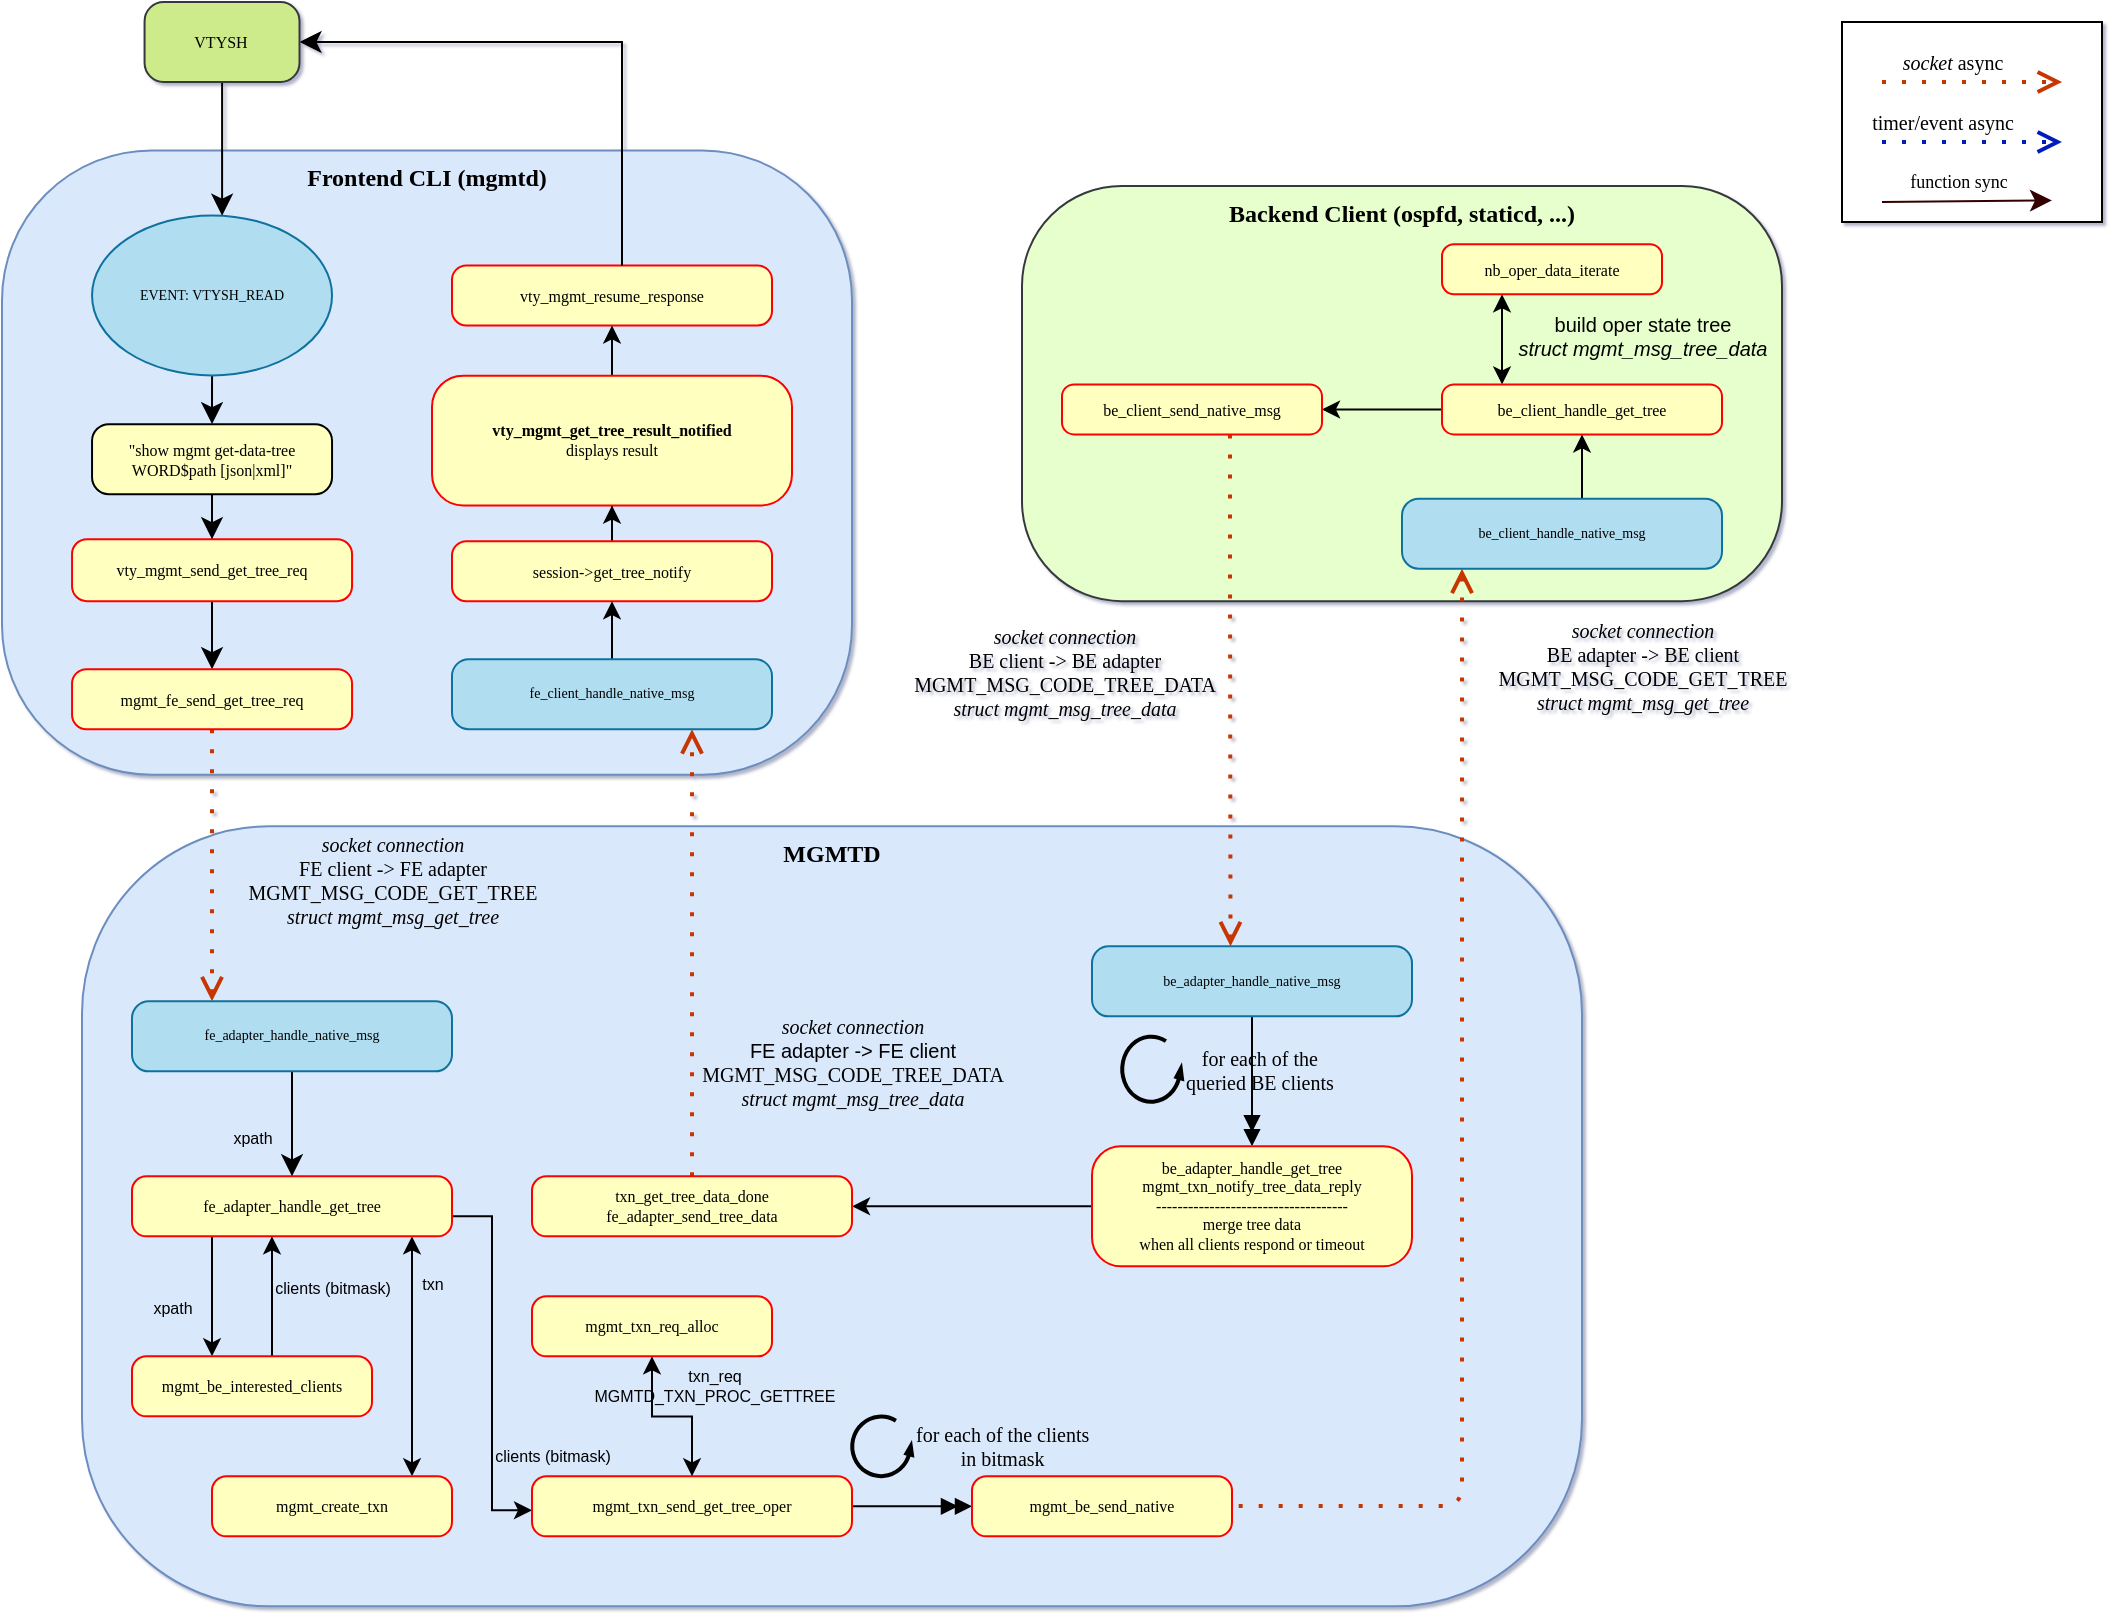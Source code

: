 <mxfile version="21.6.1" type="device">
  <diagram name="Page-1" id="58cdce13-f638-feb5-8d6f-7d28b1aa9fa0">
    <mxGraphModel dx="1523" dy="886" grid="1" gridSize="10" guides="1" tooltips="1" connect="1" arrows="1" fold="1" page="1" pageScale="1" pageWidth="1100" pageHeight="850" background="none" math="0" shadow="1">
      <root>
        <mxCell id="0" />
        <mxCell id="1" parent="0" />
        <mxCell id="kVfNefTpehhSeJQHV--9-92" value="&lt;div style=&quot;font-size: 12px;&quot;&gt;Frontend CLI (mgmtd)&lt;/div&gt;" style="rounded=1;whiteSpace=wrap;html=1;arcSize=24;fillColor=#dae8fc;strokeColor=#6c8ebf;shadow=0;comic=0;labelBackgroundColor=none;fontFamily=Verdana;fontSize=12;align=center;verticalAlign=top;fontStyle=1" vertex="1" parent="1">
          <mxGeometry x="10" y="84.21" width="425" height="312.17" as="geometry" />
        </mxCell>
        <mxCell id="kVfNefTpehhSeJQHV--9-30" value="&lt;div style=&quot;font-size: 12px;&quot;&gt;MGMTD&lt;/div&gt;" style="rounded=1;whiteSpace=wrap;html=1;arcSize=24;fillColor=#dae8fc;strokeColor=#6c8ebf;shadow=0;comic=0;labelBackgroundColor=none;fontFamily=Verdana;fontSize=12;align=center;verticalAlign=top;fontStyle=1" vertex="1" parent="1">
          <mxGeometry x="50" y="422.17" width="750" height="390" as="geometry" />
        </mxCell>
        <mxCell id="lldLKuc6OoWEgdetZcLS-6" style="edgeStyle=orthogonalEdgeStyle;rounded=0;orthogonalLoop=1;jettySize=auto;html=1;" parent="1" source="lldLKuc6OoWEgdetZcLS-3" target="lldLKuc6OoWEgdetZcLS-4" edge="1">
          <mxGeometry relative="1" as="geometry">
            <Array as="points">
              <mxPoint x="115" y="667.17" />
              <mxPoint x="115" y="667.17" />
            </Array>
            <mxPoint x="385.003" y="627.17" as="sourcePoint" />
            <mxPoint x="385.93" y="717.17" as="targetPoint" />
          </mxGeometry>
        </mxCell>
        <mxCell id="lldLKuc6OoWEgdetZcLS-10" value="xpath" style="edgeLabel;html=1;align=center;verticalAlign=middle;resizable=0;points=[];labelBackgroundColor=none;fontSize=8;" parent="lldLKuc6OoWEgdetZcLS-6" vertex="1" connectable="0">
          <mxGeometry x="0.062" y="2" relative="1" as="geometry">
            <mxPoint x="-22" y="4" as="offset" />
          </mxGeometry>
        </mxCell>
        <mxCell id="kVfNefTpehhSeJQHV--9-4" style="edgeStyle=orthogonalEdgeStyle;rounded=0;orthogonalLoop=1;jettySize=auto;html=1;endArrow=classic;endFill=1;startArrow=classic;startFill=1;" edge="1" parent="1" source="lldLKuc6OoWEgdetZcLS-3" target="kVfNefTpehhSeJQHV--9-3">
          <mxGeometry relative="1" as="geometry">
            <Array as="points">
              <mxPoint x="215" y="717.17" />
              <mxPoint x="215" y="717.17" />
            </Array>
          </mxGeometry>
        </mxCell>
        <mxCell id="kVfNefTpehhSeJQHV--9-6" value="txn" style="edgeLabel;html=1;align=center;verticalAlign=middle;resizable=0;points=[];fontSize=8;labelBackgroundColor=none;" vertex="1" connectable="0" parent="kVfNefTpehhSeJQHV--9-4">
          <mxGeometry x="-0.168" y="-2" relative="1" as="geometry">
            <mxPoint x="12" y="-26" as="offset" />
          </mxGeometry>
        </mxCell>
        <mxCell id="kVfNefTpehhSeJQHV--9-8" style="edgeStyle=orthogonalEdgeStyle;rounded=0;orthogonalLoop=1;jettySize=auto;html=1;fontFamily=Helvetica;fontSize=8;fontColor=default;" edge="1" parent="1" source="lldLKuc6OoWEgdetZcLS-3" target="kVfNefTpehhSeJQHV--9-7">
          <mxGeometry relative="1" as="geometry">
            <Array as="points">
              <mxPoint x="255" y="617.17" />
              <mxPoint x="255" y="764.17" />
            </Array>
          </mxGeometry>
        </mxCell>
        <mxCell id="kVfNefTpehhSeJQHV--9-10" value="clients (bitmask)" style="edgeLabel;html=1;align=center;verticalAlign=middle;resizable=0;points=[];fontSize=8;fontFamily=Helvetica;fontColor=default;labelBackgroundColor=none;" vertex="1" connectable="0" parent="kVfNefTpehhSeJQHV--9-8">
          <mxGeometry x="-0.13" y="1" relative="1" as="geometry">
            <mxPoint x="29" y="58" as="offset" />
          </mxGeometry>
        </mxCell>
        <mxCell id="lldLKuc6OoWEgdetZcLS-3" value="fe_adapter_handle_get_tree" style="rounded=1;whiteSpace=wrap;html=1;arcSize=24;fillColor=#ffffc0;strokeColor=#ff0000;shadow=0;comic=0;labelBackgroundColor=none;fontFamily=Verdana;fontSize=8;align=center;fontColor=#000000;" parent="1" vertex="1">
          <mxGeometry x="75" y="597.17" width="160" height="30" as="geometry" />
        </mxCell>
        <mxCell id="kVfNefTpehhSeJQHV--9-73" style="edgeStyle=orthogonalEdgeStyle;rounded=0;orthogonalLoop=1;jettySize=auto;html=1;fontFamily=Helvetica;fontSize=8;fontColor=default;endArrow=doubleBlock;endFill=1;" edge="1" parent="1" source="kVfNefTpehhSeJQHV--9-46" target="kVfNefTpehhSeJQHV--9-72">
          <mxGeometry relative="1" as="geometry">
            <mxPoint x="535.037" y="593.17" as="sourcePoint" />
          </mxGeometry>
        </mxCell>
        <mxCell id="kVfNefTpehhSeJQHV--9-77" style="edgeStyle=orthogonalEdgeStyle;rounded=0;orthogonalLoop=1;jettySize=auto;html=1;fontFamily=Helvetica;fontSize=8;fontColor=default;" edge="1" parent="1" source="kVfNefTpehhSeJQHV--9-72" target="kVfNefTpehhSeJQHV--9-76">
          <mxGeometry relative="1" as="geometry" />
        </mxCell>
        <mxCell id="kVfNefTpehhSeJQHV--9-72" value="be_adapter_handle_get_tree&lt;br&gt;mgmt_txn_notify_tree_data_reply&lt;br&gt;------------------------------------&lt;br&gt;merge tree data&lt;br&gt;when all clients respond or timeout" style="rounded=1;whiteSpace=wrap;html=1;arcSize=24;fillColor=#ffffc0;strokeColor=#ff0000;shadow=0;comic=0;labelBackgroundColor=none;fontFamily=Verdana;fontSize=8;align=center;fontColor=#000000;" vertex="1" parent="1">
          <mxGeometry x="555" y="582.17" width="160" height="60" as="geometry" />
        </mxCell>
        <mxCell id="kVfNefTpehhSeJQHV--9-19" style="edgeStyle=orthogonalEdgeStyle;rounded=0;orthogonalLoop=1;jettySize=auto;html=1;fontFamily=Helvetica;fontSize=8;fontColor=default;endArrow=doubleBlock;endFill=1;" edge="1" parent="1" source="kVfNefTpehhSeJQHV--9-7" target="kVfNefTpehhSeJQHV--9-11">
          <mxGeometry relative="1" as="geometry" />
        </mxCell>
        <mxCell id="kVfNefTpehhSeJQHV--9-7" value="mgmt_txn_send_get_tree_oper" style="rounded=1;whiteSpace=wrap;html=1;arcSize=24;fillColor=#ffffc0;strokeColor=#ff0000;shadow=0;comic=0;labelBackgroundColor=none;fontFamily=Verdana;fontSize=8;align=center;fontColor=#000000;" vertex="1" parent="1">
          <mxGeometry x="275" y="747.17" width="160" height="30" as="geometry" />
        </mxCell>
        <mxCell id="kVfNefTpehhSeJQHV--9-11" value="mgmt_be_send_native" style="rounded=1;whiteSpace=wrap;html=1;arcSize=24;fillColor=#ffffc0;strokeColor=#ff0000;shadow=0;comic=0;labelBackgroundColor=none;fontFamily=Verdana;fontSize=8;align=center;fontColor=#000000;" vertex="1" parent="1">
          <mxGeometry x="495" y="747.17" width="130" height="30" as="geometry" />
        </mxCell>
        <mxCell id="kVfNefTpehhSeJQHV--9-83" style="edgeStyle=orthogonalEdgeStyle;rounded=1;orthogonalLoop=1;jettySize=auto;html=1;fontFamily=Verdana;fontSize=12;fontColor=default;labelBackgroundColor=none;endArrow=open;strokeColor=#C73500;startSize=8;endSize=8;dashed=1;dashPattern=1 4;strokeWidth=2;fillColor=#fa6800;" edge="1" parent="1" source="kVfNefTpehhSeJQHV--9-76" target="kVfNefTpehhSeJQHV--9-82">
          <mxGeometry relative="1" as="geometry">
            <mxPoint x="320" y="543.75" as="sourcePoint" />
            <mxPoint x="300.037" y="326.25" as="targetPoint" />
            <Array as="points">
              <mxPoint x="320" y="600" />
              <mxPoint x="320" y="600" />
            </Array>
          </mxGeometry>
        </mxCell>
        <mxCell id="kVfNefTpehhSeJQHV--9-84" value="&lt;i style=&quot;border-color: var(--border-color); font-family: Verdana; font-size: 10px;&quot;&gt;socket connection&lt;br style=&quot;border-color: var(--border-color);&quot;&gt;&lt;/i&gt;&lt;font style=&quot;font-size: 10px;&quot;&gt;FE adapter -&amp;gt; FE client&lt;br style=&quot;border-color: var(--border-color); font-family: Verdana;&quot;&gt;&lt;/font&gt;&lt;span style=&quot;font-family: Verdana; font-size: 10px;&quot;&gt;MGMT_MSG_CODE_TREE_DATA&lt;/span&gt;&lt;br style=&quot;border-color: var(--border-color); font-family: Verdana; font-size: 10px;&quot;&gt;&lt;i style=&quot;border-color: var(--border-color); font-family: Verdana; font-size: 10px;&quot;&gt;struct mgmt_msg_tree_data&lt;/i&gt;" style="edgeLabel;html=1;align=center;verticalAlign=middle;resizable=0;points=[];fontSize=8;fontFamily=Helvetica;fontColor=default;labelBackgroundColor=none;" vertex="1" connectable="0" parent="kVfNefTpehhSeJQHV--9-83">
          <mxGeometry x="0.5" relative="1" as="geometry">
            <mxPoint x="80" y="110" as="offset" />
          </mxGeometry>
        </mxCell>
        <mxCell id="kVfNefTpehhSeJQHV--9-76" value="txn_get_tree_data_done&lt;br&gt;fe_adapter_send_tree_data" style="rounded=1;whiteSpace=wrap;html=1;arcSize=24;fillColor=#ffffc0;strokeColor=#ff0000;shadow=0;comic=0;labelBackgroundColor=none;fontFamily=Verdana;fontSize=8;align=center;fontColor=#000000;" vertex="1" parent="1">
          <mxGeometry x="275" y="597.17" width="160" height="30" as="geometry" />
        </mxCell>
        <mxCell id="kVfNefTpehhSeJQHV--9-88" style="edgeStyle=orthogonalEdgeStyle;rounded=0;orthogonalLoop=1;jettySize=auto;html=1;fontFamily=Helvetica;fontSize=8;fontColor=default;" edge="1" parent="1" source="kVfNefTpehhSeJQHV--9-85" target="kVfNefTpehhSeJQHV--9-86">
          <mxGeometry relative="1" as="geometry" />
        </mxCell>
        <mxCell id="kVfNefTpehhSeJQHV--9-85" value="session-&amp;gt;get_tree_notify" style="rounded=1;whiteSpace=wrap;html=1;arcSize=24;fillColor=#ffffc0;strokeColor=#ff0000;shadow=0;comic=0;labelBackgroundColor=none;fontFamily=Verdana;fontSize=8;align=center;fontColor=#000000;" vertex="1" parent="1">
          <mxGeometry x="235" y="279.59" width="160" height="30" as="geometry" />
        </mxCell>
        <mxCell id="kVfNefTpehhSeJQHV--9-90" value="vty_mgmt_resume_response" style="rounded=1;whiteSpace=wrap;html=1;arcSize=24;fillColor=#ffffc0;strokeColor=#ff0000;shadow=0;comic=0;labelBackgroundColor=none;fontFamily=Verdana;fontSize=8;align=center;fontColor=#000000;" vertex="1" parent="1">
          <mxGeometry x="235" y="141.71" width="160" height="30" as="geometry" />
        </mxCell>
        <mxCell id="kVfNefTpehhSeJQHV--9-91" style="edgeStyle=orthogonalEdgeStyle;rounded=0;orthogonalLoop=1;jettySize=auto;html=1;fontFamily=Helvetica;fontSize=8;fontColor=default;" edge="1" parent="1" source="kVfNefTpehhSeJQHV--9-86" target="kVfNefTpehhSeJQHV--9-90">
          <mxGeometry relative="1" as="geometry" />
        </mxCell>
        <mxCell id="kVfNefTpehhSeJQHV--9-86" value="&lt;b&gt;vty_mgmt_get_tree_result_notified&lt;br&gt;&lt;/b&gt;displays result&lt;br&gt;" style="rounded=1;whiteSpace=wrap;html=1;arcSize=24;fillColor=#ffffc0;strokeColor=#ff0000;shadow=0;comic=0;labelBackgroundColor=none;fontFamily=Verdana;fontSize=8;align=center;fontColor=#000000;" vertex="1" parent="1">
          <mxGeometry x="225" y="196.82" width="180" height="64.93" as="geometry" />
        </mxCell>
        <mxCell id="lldLKuc6OoWEgdetZcLS-9" style="edgeStyle=orthogonalEdgeStyle;rounded=0;orthogonalLoop=1;jettySize=auto;html=1;" parent="1" edge="1" target="lldLKuc6OoWEgdetZcLS-3" source="lldLKuc6OoWEgdetZcLS-4">
          <mxGeometry relative="1" as="geometry">
            <mxPoint x="445" y="414.38" as="sourcePoint" />
            <mxPoint x="445" y="507.17" as="targetPoint" />
            <Array as="points">
              <mxPoint x="145" y="667.17" />
              <mxPoint x="145" y="667.17" />
            </Array>
          </mxGeometry>
        </mxCell>
        <mxCell id="lldLKuc6OoWEgdetZcLS-11" value="clients (bitmask)" style="edgeLabel;html=1;align=center;verticalAlign=middle;resizable=0;points=[];fontSize=8;fontFamily=Helvetica;fontColor=default;labelBackgroundColor=none;" parent="lldLKuc6OoWEgdetZcLS-9" vertex="1" connectable="0">
          <mxGeometry x="-0.143" y="-1" relative="1" as="geometry">
            <mxPoint x="29" y="-9" as="offset" />
          </mxGeometry>
        </mxCell>
        <mxCell id="lldLKuc6OoWEgdetZcLS-4" value="mgmt_be_interested_clients" style="rounded=1;whiteSpace=wrap;html=1;arcSize=24;fillColor=#ffffc0;strokeColor=#ff0000;shadow=0;comic=0;labelBackgroundColor=none;fontFamily=Verdana;fontSize=8;align=center;fontColor=#000000;" parent="1" vertex="1">
          <mxGeometry x="75" y="687.17" width="120" height="30" as="geometry" />
        </mxCell>
        <mxCell id="nUYlmBzm2YxJIW5L2hvB-90" value="" style="edgeStyle=orthogonalEdgeStyle;shape=connector;rounded=0;orthogonalLoop=1;jettySize=auto;html=1;labelBackgroundColor=default;strokeColor=default;fontFamily=Helvetica;fontSize=11;fontColor=default;endArrow=classic;startSize=8;endSize=8;entryX=0.5;entryY=0;entryDx=0;entryDy=0;endFill=1;" parent="1" source="nUYlmBzm2YxJIW5L2hvB-78" target="nUYlmBzm2YxJIW5L2hvB-84" edge="1">
          <mxGeometry relative="1" as="geometry" />
        </mxCell>
        <mxCell id="nUYlmBzm2YxJIW5L2hvB-78" value="vty_mgmt_send_get_tree_req" style="rounded=1;whiteSpace=wrap;html=1;arcSize=24;fillColor=#ffffc0;strokeColor=#ff0000;shadow=0;comic=0;labelBackgroundColor=none;fontFamily=Verdana;fontSize=8;fontColor=#000000;align=center;" parent="1" vertex="1">
          <mxGeometry x="45.02" y="278.59" width="140" height="31" as="geometry" />
        </mxCell>
        <mxCell id="nUYlmBzm2YxJIW5L2hvB-88" value="" style="edgeStyle=orthogonalEdgeStyle;shape=connector;rounded=1;orthogonalLoop=1;jettySize=auto;html=1;labelBackgroundColor=none;strokeColor=#C73500;fontFamily=Verdana;fontSize=12;fontColor=default;endArrow=open;startSize=8;endSize=8;dashed=1;dashPattern=1 4;strokeWidth=2;fillColor=#fa6800;" parent="1" source="nUYlmBzm2YxJIW5L2hvB-84" target="nUYlmBzm2YxJIW5L2hvB-87" edge="1">
          <mxGeometry relative="1" as="geometry">
            <mxPoint x="540" y="715" as="targetPoint" />
            <Array as="points">
              <mxPoint x="115" y="470" />
              <mxPoint x="115" y="470" />
            </Array>
          </mxGeometry>
        </mxCell>
        <mxCell id="nUYlmBzm2YxJIW5L2hvB-89" value="&lt;i style=&quot;font-size: 10px;&quot;&gt;socket connection&lt;br style=&quot;font-size: 10px;&quot;&gt;&lt;/i&gt;FE client -&amp;gt; FE adapter&lt;br&gt;MGMT_MSG_CODE_GET_TREE&lt;br&gt;&lt;i&gt;struct mgmt_msg_get_tree&lt;/i&gt;" style="edgeLabel;html=1;align=center;verticalAlign=middle;resizable=0;points=[];fontSize=10;fontFamily=Verdana;fontColor=default;labelBackgroundColor=none;" parent="nUYlmBzm2YxJIW5L2hvB-88" vertex="1" connectable="0">
          <mxGeometry x="-0.046" y="1" relative="1" as="geometry">
            <mxPoint x="89" y="10" as="offset" />
          </mxGeometry>
        </mxCell>
        <mxCell id="nUYlmBzm2YxJIW5L2hvB-84" value="mgmt_fe_send_get_tree_req" style="rounded=1;whiteSpace=wrap;html=1;arcSize=24;fillColor=#ffffc0;strokeColor=#ff0000;shadow=0;comic=0;labelBackgroundColor=none;fontFamily=Verdana;fontSize=8;fontColor=#000000;align=center;" parent="1" vertex="1">
          <mxGeometry x="45.02" y="343.59" width="140" height="30" as="geometry" />
        </mxCell>
        <mxCell id="nUYlmBzm2YxJIW5L2hvB-93" value="" style="edgeStyle=orthogonalEdgeStyle;shape=connector;rounded=0;orthogonalLoop=1;jettySize=auto;html=1;labelBackgroundColor=default;strokeColor=default;fontFamily=Helvetica;fontSize=11;fontColor=default;endArrow=classic;startSize=8;endSize=8;endFill=1;" parent="1" source="nUYlmBzm2YxJIW5L2hvB-87" target="lldLKuc6OoWEgdetZcLS-3" edge="1">
          <mxGeometry relative="1" as="geometry">
            <mxPoint x="532.805" y="564.41" as="targetPoint" />
          </mxGeometry>
        </mxCell>
        <mxCell id="lldLKuc6OoWEgdetZcLS-5" value="xpath" style="edgeLabel;html=1;align=center;verticalAlign=middle;resizable=0;points=[];fontSize=8;labelBackgroundColor=none;" parent="nUYlmBzm2YxJIW5L2hvB-93" vertex="1" connectable="0">
          <mxGeometry x="-0.29" y="1" relative="1" as="geometry">
            <mxPoint x="-21" y="15" as="offset" />
          </mxGeometry>
        </mxCell>
        <mxCell id="nUYlmBzm2YxJIW5L2hvB-87" value="fe_adapter_handle_native_msg" style="rounded=1;whiteSpace=wrap;html=1;arcSize=24;fillColor=#b1ddf0;strokeColor=#10739e;shadow=0;comic=0;labelBackgroundColor=none;fontFamily=Verdana;fontSize=7;fontColor=default;align=center;" parent="1" vertex="1">
          <mxGeometry x="75" y="509.67" width="160" height="35" as="geometry" />
        </mxCell>
        <mxCell id="lldLKuc6OoWEgdetZcLS-2" style="edgeStyle=orthogonalEdgeStyle;rounded=0;orthogonalLoop=1;jettySize=auto;html=1;labelBackgroundColor=default;endArrow=classic;fontSize=11;fontFamily=Helvetica;strokeColor=default;startSize=8;endSize=8;endFill=1;" parent="1" source="nUYlmBzm2YxJIW5L2hvB-245" target="nUYlmBzm2YxJIW5L2hvB-78" edge="1">
          <mxGeometry relative="1" as="geometry" />
        </mxCell>
        <mxCell id="nUYlmBzm2YxJIW5L2hvB-245" value="&quot;show mgmt get-data-tree WORD$path [json|xml]&quot;" style="rounded=1;whiteSpace=wrap;html=1;arcSize=24;fillColor=#ffffc0;strokeColor=default;shadow=0;comic=0;labelBackgroundColor=none;fontFamily=Verdana;fontSize=8;fontColor=#000000;align=center;strokeWidth=1;" parent="1" vertex="1">
          <mxGeometry x="55.02" y="221.07" width="120" height="35" as="geometry" />
        </mxCell>
        <mxCell id="nUYlmBzm2YxJIW5L2hvB-252" style="edgeStyle=orthogonalEdgeStyle;shape=connector;rounded=0;orthogonalLoop=1;jettySize=auto;html=1;labelBackgroundColor=default;strokeColor=default;fontFamily=Helvetica;fontSize=11;fontColor=default;endArrow=classic;startSize=8;endSize=8;endFill=1;" parent="1" source="nUYlmBzm2YxJIW5L2hvB-251" target="nUYlmBzm2YxJIW5L2hvB-245" edge="1">
          <mxGeometry relative="1" as="geometry" />
        </mxCell>
        <mxCell id="nUYlmBzm2YxJIW5L2hvB-251" value="EVENT: VTYSH_READ" style="ellipse;whiteSpace=wrap;html=1;fontFamily=Verdana;fontSize=7;fillColor=#b1ddf0;strokeColor=#10739e;" parent="1" vertex="1">
          <mxGeometry x="55.02" y="116.71" width="120" height="80" as="geometry" />
        </mxCell>
        <mxCell id="nUYlmBzm2YxJIW5L2hvB-275" style="edgeStyle=orthogonalEdgeStyle;shape=connector;rounded=0;orthogonalLoop=1;jettySize=auto;html=1;labelBackgroundColor=default;strokeColor=default;fontFamily=Helvetica;fontSize=11;fontColor=default;endArrow=classic;startSize=8;endSize=8;endFill=1;" parent="1" source="kVfNefTpehhSeJQHV--9-90" target="nUYlmBzm2YxJIW5L2hvB-268" edge="1">
          <mxGeometry relative="1" as="geometry">
            <Array as="points">
              <mxPoint x="320" y="30" />
            </Array>
            <mxPoint x="320.037" y="134.71" as="sourcePoint" />
            <mxPoint x="158.76" y="20" as="targetPoint" />
          </mxGeometry>
        </mxCell>
        <mxCell id="nUYlmBzm2YxJIW5L2hvB-269" style="edgeStyle=orthogonalEdgeStyle;shape=connector;rounded=0;orthogonalLoop=1;jettySize=auto;html=1;labelBackgroundColor=default;strokeColor=default;fontFamily=Helvetica;fontSize=11;fontColor=default;endArrow=classic;startSize=8;endSize=8;jumpStyle=gap;endFill=1;" parent="1" source="nUYlmBzm2YxJIW5L2hvB-268" target="nUYlmBzm2YxJIW5L2hvB-251" edge="1">
          <mxGeometry relative="1" as="geometry">
            <Array as="points">
              <mxPoint x="120" y="95" />
              <mxPoint x="120" y="95" />
            </Array>
          </mxGeometry>
        </mxCell>
        <mxCell id="nUYlmBzm2YxJIW5L2hvB-268" value="&lt;div&gt;VTYSH&lt;/div&gt;" style="rounded=1;whiteSpace=wrap;html=1;arcSize=24;fillColor=#cdeb8b;strokeColor=#36393d;shadow=0;comic=0;labelBackgroundColor=none;fontFamily=Verdana;fontSize=8;align=center;" parent="1" vertex="1">
          <mxGeometry x="81.28" y="10" width="77.48" height="40" as="geometry" />
        </mxCell>
        <mxCell id="kVfNefTpehhSeJQHV--9-3" value="mgmt_create_txn" style="rounded=1;whiteSpace=wrap;html=1;arcSize=24;fillColor=#ffffc0;strokeColor=#ff0000;shadow=0;comic=0;labelBackgroundColor=none;fontFamily=Verdana;fontSize=8;align=center;fontColor=#000000;" vertex="1" parent="1">
          <mxGeometry x="115" y="747.17" width="120" height="30" as="geometry" />
        </mxCell>
        <mxCell id="kVfNefTpehhSeJQHV--9-12" value="mgmt_txn_req_alloc" style="rounded=1;whiteSpace=wrap;html=1;arcSize=24;fillColor=#ffffc0;strokeColor=#ff0000;shadow=0;comic=0;labelBackgroundColor=none;fontFamily=Verdana;fontSize=8;align=center;fontColor=#000000;" vertex="1" parent="1">
          <mxGeometry x="275" y="657.17" width="120" height="30" as="geometry" />
        </mxCell>
        <mxCell id="kVfNefTpehhSeJQHV--9-13" style="edgeStyle=orthogonalEdgeStyle;rounded=0;orthogonalLoop=1;jettySize=auto;html=1;endArrow=classic;endFill=1;startArrow=classic;startFill=1;" edge="1" parent="1" source="kVfNefTpehhSeJQHV--9-12" target="kVfNefTpehhSeJQHV--9-7">
          <mxGeometry relative="1" as="geometry">
            <mxPoint x="374.78" y="667.17" as="sourcePoint" />
            <mxPoint x="374.78" y="777.17" as="targetPoint" />
            <Array as="points" />
          </mxGeometry>
        </mxCell>
        <mxCell id="kVfNefTpehhSeJQHV--9-14" value="txn_req&lt;br&gt;MGMTD_TXN_PROC_GETTREE" style="edgeLabel;html=1;align=center;verticalAlign=middle;resizable=0;points=[];fontSize=8;labelBackgroundColor=none;" vertex="1" connectable="0" parent="kVfNefTpehhSeJQHV--9-13">
          <mxGeometry x="-0.168" y="-2" relative="1" as="geometry">
            <mxPoint x="27" y="-17" as="offset" />
          </mxGeometry>
        </mxCell>
        <mxCell id="kVfNefTpehhSeJQHV--9-18" value="&lt;div style=&quot;text-align: center;&quot;&gt;&lt;span style=&quot;background-color: initial;&quot;&gt;for each of the clients&lt;/span&gt;&lt;/div&gt;&lt;div style=&quot;text-align: center;&quot;&gt;&lt;span style=&quot;background-color: initial;&quot;&gt;in bitmask&lt;/span&gt;&lt;/div&gt;" style="verticalLabelPosition=middle;html=1;verticalAlign=middle;strokeWidth=2;shape=mxgraph.lean_mapping.physical_pull;pointerEvents=1;fontFamily=Verdana;fontSize=10;fontColor=default;labelPosition=right;align=left;horizontal=1;" vertex="1" parent="1">
          <mxGeometry x="435" y="717.17" width="30" height="30" as="geometry" />
        </mxCell>
        <mxCell id="kVfNefTpehhSeJQHV--9-41" value="be_client_send_native_msg" style="rounded=1;whiteSpace=wrap;html=1;arcSize=24;fillColor=#ffffc0;strokeColor=#ff0000;shadow=0;comic=0;labelBackgroundColor=none;fontFamily=Verdana;fontSize=8;align=center;fontColor=#000000;" vertex="1" parent="1">
          <mxGeometry x="700" y="186.42" width="130" height="25" as="geometry" />
        </mxCell>
        <mxCell id="kVfNefTpehhSeJQHV--9-46" value="be_adapter_handle_native_msg" style="rounded=1;whiteSpace=wrap;html=1;arcSize=24;fillColor=#b1ddf0;strokeColor=#10739e;shadow=0;comic=0;labelBackgroundColor=none;fontFamily=Verdana;fontSize=7;fontColor=default;align=center;" vertex="1" parent="1">
          <mxGeometry x="555" y="482.17" width="160" height="35" as="geometry" />
        </mxCell>
        <mxCell id="kVfNefTpehhSeJQHV--9-50" value="&lt;i style=&quot;font-size: 10px;&quot;&gt;socket connection&lt;br style=&quot;font-size: 10px;&quot;&gt;&lt;/i&gt;BE client -&amp;gt; BE adapter&lt;br&gt;MGMT_MSG_CODE_TREE_DATA&lt;br&gt;&lt;i&gt;struct mgmt_msg_tree_data&lt;/i&gt;" style="edgeLabel;html=1;align=center;verticalAlign=middle;resizable=0;points=[];fontSize=10;fontFamily=Verdana;fontColor=default;labelBackgroundColor=none;" vertex="1" connectable="0" parent="1">
          <mxGeometry x="519.997" y="343.594" as="geometry">
            <mxPoint x="21" y="1" as="offset" />
          </mxGeometry>
        </mxCell>
        <mxCell id="kVfNefTpehhSeJQHV--9-59" value="be_client_send_native_msg" style="rounded=1;whiteSpace=wrap;html=1;arcSize=24;fillColor=#ffffc0;strokeColor=#ff0000;shadow=0;comic=0;labelBackgroundColor=none;fontFamily=Verdana;fontSize=8;align=center;fontColor=#000000;" vertex="1" parent="1">
          <mxGeometry x="710" y="196.42" width="130" height="25" as="geometry" />
        </mxCell>
        <mxCell id="kVfNefTpehhSeJQHV--9-60" value="&lt;div style=&quot;font-size: 12px;&quot;&gt;Backend Client (ospfd, staticd, ...)&lt;/div&gt;" style="rounded=1;whiteSpace=wrap;html=1;arcSize=24;fillColor=#E6FFCC;strokeColor=#36393d;shadow=0;comic=0;labelBackgroundColor=none;fontFamily=Verdana;fontSize=12;align=center;verticalAlign=top;fontStyle=1" vertex="1" parent="1">
          <mxGeometry x="520" y="102.02" width="380" height="207.57" as="geometry" />
        </mxCell>
        <mxCell id="kVfNefTpehhSeJQHV--9-61" style="edgeStyle=orthogonalEdgeStyle;rounded=0;orthogonalLoop=1;jettySize=auto;html=1;fontFamily=Helvetica;fontSize=8;fontColor=default;startArrow=classic;startFill=1;" edge="1" parent="1" source="kVfNefTpehhSeJQHV--9-64" target="kVfNefTpehhSeJQHV--9-65">
          <mxGeometry relative="1" as="geometry">
            <Array as="points">
              <mxPoint x="760" y="186.2" />
              <mxPoint x="760" y="186.2" />
            </Array>
          </mxGeometry>
        </mxCell>
        <mxCell id="kVfNefTpehhSeJQHV--9-62" value="&lt;span style=&quot;font-style: normal;&quot;&gt;build oper state tree&lt;br&gt;&lt;/span&gt;struct mgmt_msg_tree_data" style="edgeLabel;html=1;align=center;verticalAlign=middle;resizable=0;points=[];fontSize=10;fontFamily=Helvetica;fontColor=default;labelBackgroundColor=none;fontStyle=2" vertex="1" connectable="0" parent="kVfNefTpehhSeJQHV--9-61">
          <mxGeometry x="0.038" y="1" relative="1" as="geometry">
            <mxPoint x="71" y="-1" as="offset" />
          </mxGeometry>
        </mxCell>
        <mxCell id="kVfNefTpehhSeJQHV--9-63" style="edgeStyle=orthogonalEdgeStyle;rounded=0;orthogonalLoop=1;jettySize=auto;html=1;fontFamily=Helvetica;fontSize=8;fontColor=default;" edge="1" parent="1" source="kVfNefTpehhSeJQHV--9-64" target="kVfNefTpehhSeJQHV--9-68">
          <mxGeometry relative="1" as="geometry">
            <Array as="points">
              <mxPoint x="710" y="213.63" />
              <mxPoint x="710" y="213.63" />
            </Array>
          </mxGeometry>
        </mxCell>
        <mxCell id="kVfNefTpehhSeJQHV--9-64" value="be_client_handle_get_tree" style="rounded=1;whiteSpace=wrap;html=1;arcSize=24;fillColor=#ffffc0;strokeColor=#ff0000;shadow=0;comic=0;labelBackgroundColor=none;fontFamily=Verdana;fontSize=8;align=center;fontColor=#000000;" vertex="1" parent="1">
          <mxGeometry x="730" y="201.2" width="140" height="25" as="geometry" />
        </mxCell>
        <mxCell id="kVfNefTpehhSeJQHV--9-65" value="nb_oper_data_iterate" style="rounded=1;whiteSpace=wrap;html=1;arcSize=24;fillColor=#ffffc0;strokeColor=#ff0000;shadow=0;comic=0;labelBackgroundColor=none;fontFamily=Verdana;fontSize=8;align=center;fontColor=#000000;" vertex="1" parent="1">
          <mxGeometry x="730" y="131.13" width="110" height="25" as="geometry" />
        </mxCell>
        <mxCell id="kVfNefTpehhSeJQHV--9-66" style="edgeStyle=orthogonalEdgeStyle;rounded=0;orthogonalLoop=1;jettySize=auto;html=1;fontFamily=Helvetica;fontSize=8;fontColor=default;" edge="1" parent="1" source="kVfNefTpehhSeJQHV--9-67" target="kVfNefTpehhSeJQHV--9-64">
          <mxGeometry relative="1" as="geometry">
            <Array as="points">
              <mxPoint x="800" y="238.63" />
              <mxPoint x="800" y="238.63" />
            </Array>
          </mxGeometry>
        </mxCell>
        <mxCell id="kVfNefTpehhSeJQHV--9-67" value="be_client_handle_native_msg" style="rounded=1;whiteSpace=wrap;html=1;arcSize=24;fillColor=#b1ddf0;strokeColor=#10739e;shadow=0;comic=0;labelBackgroundColor=none;fontFamily=Verdana;fontSize=7;fontColor=default;align=center;" vertex="1" parent="1">
          <mxGeometry x="710" y="258.32" width="160" height="35" as="geometry" />
        </mxCell>
        <mxCell id="kVfNefTpehhSeJQHV--9-70" style="edgeStyle=orthogonalEdgeStyle;rounded=1;orthogonalLoop=1;jettySize=auto;html=1;fontFamily=Verdana;fontSize=12;fontColor=default;labelBackgroundColor=none;endArrow=open;strokeColor=#C73500;startSize=8;endSize=8;dashed=1;dashPattern=1 4;strokeWidth=2;fillColor=#fa6800;" edge="1" parent="1" source="kVfNefTpehhSeJQHV--9-68">
          <mxGeometry relative="1" as="geometry">
            <mxPoint x="624.257" y="257.57" as="sourcePoint" />
            <mxPoint x="624.257" y="482.17" as="targetPoint" />
            <Array as="points">
              <mxPoint x="624" y="290" />
              <mxPoint x="624" y="290" />
            </Array>
          </mxGeometry>
        </mxCell>
        <mxCell id="kVfNefTpehhSeJQHV--9-68" value="be_client_send_native_msg" style="rounded=1;whiteSpace=wrap;html=1;arcSize=24;fillColor=#ffffc0;strokeColor=#ff0000;shadow=0;comic=0;labelBackgroundColor=none;fontFamily=Verdana;fontSize=8;align=center;fontColor=#000000;" vertex="1" parent="1">
          <mxGeometry x="540" y="201.2" width="130" height="25" as="geometry" />
        </mxCell>
        <mxCell id="kVfNefTpehhSeJQHV--9-74" value="&lt;div style=&quot;text-align: center;&quot;&gt;&lt;span style=&quot;background-color: initial;&quot;&gt;for each of the&lt;/span&gt;&lt;/div&gt;queried&amp;nbsp;&lt;span style=&quot;background-color: initial; text-align: center;&quot;&gt;BE clients&lt;/span&gt;" style="verticalLabelPosition=middle;html=1;verticalAlign=middle;strokeWidth=2;shape=mxgraph.lean_mapping.physical_pull;pointerEvents=1;fontFamily=Verdana;fontSize=10;fontColor=default;labelPosition=right;align=left;horizontal=1;" vertex="1" parent="1">
          <mxGeometry x="570" y="527.17" width="30" height="32.83" as="geometry" />
        </mxCell>
        <mxCell id="kVfNefTpehhSeJQHV--9-69" style="edgeStyle=orthogonalEdgeStyle;rounded=1;orthogonalLoop=1;jettySize=auto;html=1;fontFamily=Verdana;fontSize=12;fontColor=default;labelBackgroundColor=none;endArrow=none;strokeColor=#C73500;startSize=8;endSize=8;dashed=1;dashPattern=1 4;strokeWidth=2;fillColor=#fa6800;endFill=0;startArrow=open;startFill=0;" edge="1" parent="1" source="kVfNefTpehhSeJQHV--9-67" target="kVfNefTpehhSeJQHV--9-11">
          <mxGeometry relative="1" as="geometry">
            <mxPoint x="740.037" y="312.21" as="sourcePoint" />
            <mxPoint x="570" y="775.037" as="targetPoint" />
            <Array as="points">
              <mxPoint x="740" y="762" />
            </Array>
          </mxGeometry>
        </mxCell>
        <mxCell id="kVfNefTpehhSeJQHV--9-81" value="&lt;i style=&quot;border-color: var(--border-color); font-family: Verdana; font-size: 10px;&quot;&gt;socket connection&lt;br style=&quot;border-color: var(--border-color);&quot;&gt;&lt;/i&gt;BE adapter -&amp;gt; BE client&lt;br style=&quot;border-color: var(--border-color); font-family: Verdana; font-size: 10px;&quot;&gt;&lt;span style=&quot;font-family: Verdana; font-size: 10px;&quot;&gt;MGMT_MSG_CODE_GET_TREE&lt;/span&gt;&lt;br style=&quot;border-color: var(--border-color); font-family: Verdana; font-size: 10px;&quot;&gt;&lt;i style=&quot;border-color: var(--border-color); font-family: Verdana; font-size: 10px;&quot;&gt;struct mgmt_msg_get_tree&lt;/i&gt;" style="edgeLabel;html=1;align=center;verticalAlign=middle;resizable=0;points=[];fontSize=10;fontFamily=Verdana;fontColor=default;labelBackgroundColor=none;" vertex="1" connectable="0" parent="kVfNefTpehhSeJQHV--9-69">
          <mxGeometry x="-0.702" y="-3" relative="1" as="geometry">
            <mxPoint x="93" y="-39" as="offset" />
          </mxGeometry>
        </mxCell>
        <mxCell id="kVfNefTpehhSeJQHV--9-87" style="edgeStyle=orthogonalEdgeStyle;rounded=0;orthogonalLoop=1;jettySize=auto;html=1;fontFamily=Helvetica;fontSize=8;fontColor=default;" edge="1" parent="1" source="kVfNefTpehhSeJQHV--9-82" target="kVfNefTpehhSeJQHV--9-85">
          <mxGeometry relative="1" as="geometry" />
        </mxCell>
        <mxCell id="kVfNefTpehhSeJQHV--9-82" value="fe_client_handle_native_msg" style="rounded=1;whiteSpace=wrap;html=1;arcSize=24;fillColor=#b1ddf0;strokeColor=#10739e;shadow=0;comic=0;labelBackgroundColor=none;fontFamily=Verdana;fontSize=7;fontColor=default;align=center;" vertex="1" parent="1">
          <mxGeometry x="235" y="338.59" width="160" height="35" as="geometry" />
        </mxCell>
        <mxCell id="nUYlmBzm2YxJIW5L2hvB-284" value="" style="rounded=0;whiteSpace=wrap;html=1;fontFamily=Verdana;fontSize=12;fontColor=default;" parent="1" vertex="1">
          <mxGeometry x="930" y="20" width="130" height="100" as="geometry" />
        </mxCell>
        <mxCell id="nUYlmBzm2YxJIW5L2hvB-278" value="" style="edgeStyle=orthogonalEdgeStyle;shape=connector;rounded=1;orthogonalLoop=1;jettySize=auto;html=1;labelBackgroundColor=none;strokeColor=#C73500;fontFamily=Verdana;fontSize=12;fontColor=default;endArrow=open;startSize=8;endSize=8;dashed=1;dashPattern=1 4;strokeWidth=2;fillColor=#fa6800;" parent="1" edge="1">
          <mxGeometry relative="1" as="geometry">
            <mxPoint x="950" y="50" as="sourcePoint" />
            <mxPoint x="1040.02" y="50" as="targetPoint" />
          </mxGeometry>
        </mxCell>
        <mxCell id="nUYlmBzm2YxJIW5L2hvB-279" value="&lt;i style=&quot;font-size: 10px;&quot;&gt;socket&amp;nbsp;&lt;/i&gt;async" style="edgeLabel;html=1;align=center;verticalAlign=middle;resizable=0;points=[];fontSize=10;fontFamily=Verdana;fontColor=default;labelBackgroundColor=none;" parent="nUYlmBzm2YxJIW5L2hvB-278" vertex="1" connectable="0">
          <mxGeometry x="-0.046" y="1" relative="1" as="geometry">
            <mxPoint x="-8" y="-9" as="offset" />
          </mxGeometry>
        </mxCell>
        <mxCell id="nUYlmBzm2YxJIW5L2hvB-282" style="edgeStyle=orthogonalEdgeStyle;shape=connector;rounded=1;orthogonalLoop=1;jettySize=auto;html=1;labelBackgroundColor=none;strokeColor=#001DBC;fontFamily=Verdana;fontSize=12;fontColor=default;endArrow=open;startSize=8;endSize=8;dashed=1;dashPattern=1 4;strokeWidth=2;fillColor=#0050ef;" parent="1" edge="1">
          <mxGeometry relative="1" as="geometry">
            <mxPoint x="950" y="80" as="sourcePoint" />
            <mxPoint x="1040" y="80" as="targetPoint" />
            <Array as="points">
              <mxPoint x="980" y="79.77" />
              <mxPoint x="980" y="79.77" />
            </Array>
          </mxGeometry>
        </mxCell>
        <mxCell id="nUYlmBzm2YxJIW5L2hvB-283" value="&lt;span style=&quot;font-size: 10px;&quot;&gt;&lt;font style=&quot;font-size: 10px;&quot;&gt;timer/event&amp;nbsp;&lt;/font&gt;async&lt;br style=&quot;font-size: 10px;&quot;&gt;&lt;/span&gt;" style="edgeLabel;html=1;align=center;verticalAlign=middle;resizable=0;points=[];fontSize=10;fontFamily=Verdana;fontColor=default;labelBackgroundColor=none;" parent="nUYlmBzm2YxJIW5L2hvB-282" vertex="1" connectable="0">
          <mxGeometry x="0.285" y="-1" relative="1" as="geometry">
            <mxPoint x="-28" y="-11" as="offset" />
          </mxGeometry>
        </mxCell>
        <mxCell id="nUYlmBzm2YxJIW5L2hvB-287" value="" style="endArrow=classic;html=1;rounded=1;labelBackgroundColor=none;strokeColor=#330000;fontFamily=Verdana;fontSize=12;fontColor=default;startSize=8;endSize=8;shape=connector;endFill=1;" parent="1" edge="1">
          <mxGeometry width="50" height="50" relative="1" as="geometry">
            <mxPoint x="950" y="110" as="sourcePoint" />
            <mxPoint x="1035" y="109.2" as="targetPoint" />
          </mxGeometry>
        </mxCell>
        <mxCell id="nUYlmBzm2YxJIW5L2hvB-288" value="function sync" style="edgeLabel;html=1;align=center;verticalAlign=middle;resizable=0;points=[];fontSize=9;fontFamily=Verdana;fontColor=default;labelBackgroundColor=none;" parent="nUYlmBzm2YxJIW5L2hvB-287" vertex="1" connectable="0">
          <mxGeometry x="-0.26" y="2" relative="1" as="geometry">
            <mxPoint x="6" y="-8" as="offset" />
          </mxGeometry>
        </mxCell>
      </root>
    </mxGraphModel>
  </diagram>
</mxfile>

